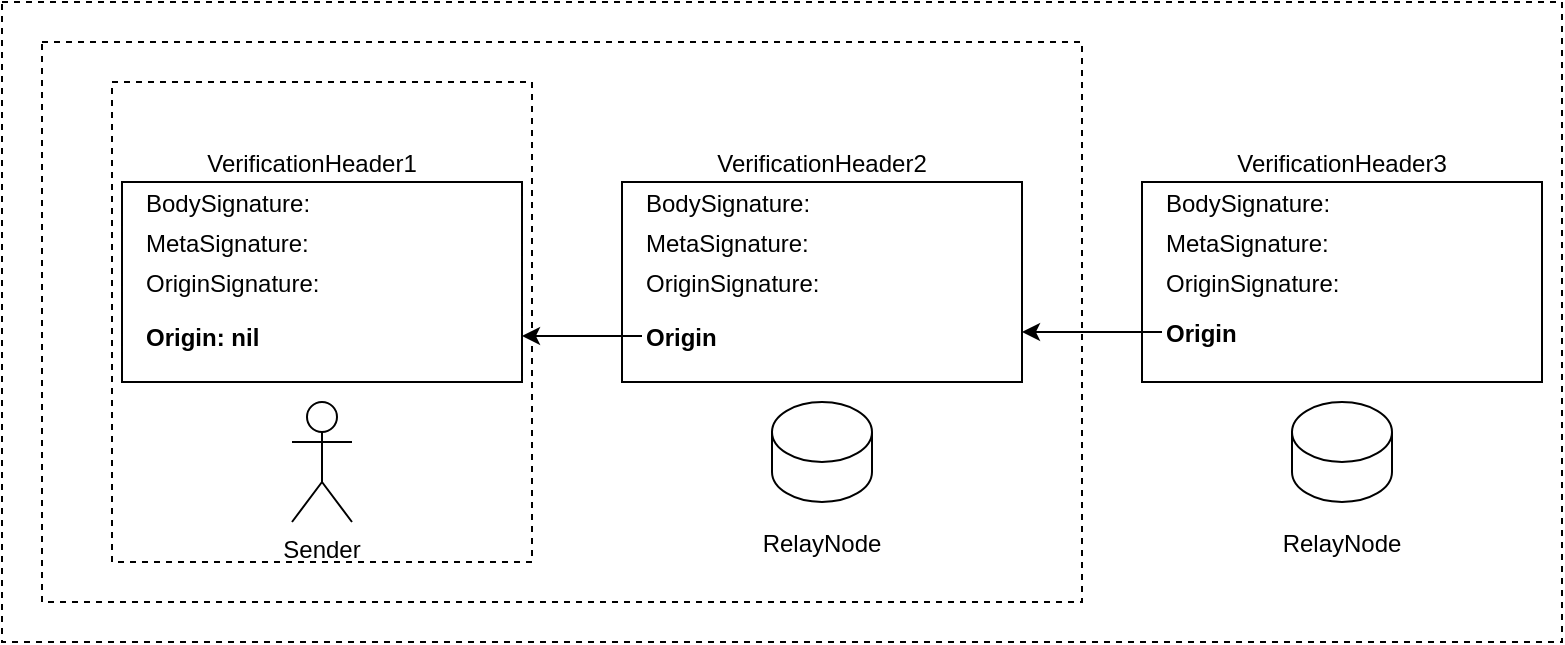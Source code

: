 <mxfile version="13.2.2" type="device"><diagram id="9eqqAx5fypiQ72Qt5gEA" name="Page-1"><mxGraphModel dx="1408" dy="829" grid="1" gridSize="10" guides="1" tooltips="1" connect="1" arrows="1" fold="1" page="1" pageScale="1" pageWidth="850" pageHeight="1100" math="0" shadow="0"><root><mxCell id="0"/><mxCell id="1" parent="0"/><mxCell id="9-pUAW0KgNBVGJ7T1-FE-4" value="" style="rounded=0;dashed=1;fillColor=none;gradientColor=#ffffff;" parent="1" vertex="1"><mxGeometry x="80" y="360" width="520" height="280" as="geometry"/></mxCell><mxCell id="9-pUAW0KgNBVGJ7T1-FE-5" value="" style="rounded=0;dashed=1;fillColor=none;gradientColor=#ffffff;" parent="1" vertex="1"><mxGeometry x="60" y="340" width="780" height="320" as="geometry"/></mxCell><mxCell id="DOUrDwlTN9ILjASPjEaE-1" value="" style="rounded=0;" parent="1" vertex="1"><mxGeometry x="120" y="430" width="200" height="100" as="geometry"/></mxCell><mxCell id="DOUrDwlTN9ILjASPjEaE-11" value="Sender" style="shape=umlActor;verticalLabelPosition=bottom;verticalAlign=top;outlineConnect=0;" parent="1" vertex="1"><mxGeometry x="205" y="540" width="30" height="60" as="geometry"/></mxCell><mxCell id="DOUrDwlTN9ILjASPjEaE-12" value="" style="rounded=0;" parent="1" vertex="1"><mxGeometry x="370" y="430" width="200" height="100" as="geometry"/></mxCell><mxCell id="DOUrDwlTN9ILjASPjEaE-13" value="VerificationHeader2" style="text;strokeColor=none;fillColor=none;align=center;verticalAlign=middle;rounded=0;" parent="1" vertex="1"><mxGeometry x="450" y="410" width="40" height="20" as="geometry"/></mxCell><mxCell id="DOUrDwlTN9ILjASPjEaE-18" value="" style="shape=cylinder3;boundedLbl=1;backgroundOutline=1;size=15;" parent="1" vertex="1"><mxGeometry x="445" y="540" width="50" height="50" as="geometry"/></mxCell><mxCell id="DOUrDwlTN9ILjASPjEaE-19" value="RelayNode" style="text;strokeColor=none;fillColor=none;align=center;verticalAlign=middle;rounded=0;" parent="1" vertex="1"><mxGeometry x="450" y="600" width="40" height="20" as="geometry"/></mxCell><mxCell id="DOUrDwlTN9ILjASPjEaE-21" value="BodySignature:" style="text;strokeColor=none;fillColor=none;align=left;verticalAlign=middle;rounded=0;fontStyle=0" parent="1" vertex="1"><mxGeometry x="380" y="430" width="110" height="20" as="geometry"/></mxCell><mxCell id="DOUrDwlTN9ILjASPjEaE-25" value="" style="edgeStyle=orthogonalEdgeStyle;rounded=0;orthogonalLoop=1;jettySize=auto;exitX=0;exitY=0.5;exitDx=0;exitDy=0;" parent="1" source="DOUrDwlTN9ILjASPjEaE-22" edge="1"><mxGeometry relative="1" as="geometry"><mxPoint x="320" y="507" as="targetPoint"/></mxGeometry></mxCell><mxCell id="DOUrDwlTN9ILjASPjEaE-22" value="Origin" style="text;strokeColor=none;fillColor=none;align=left;verticalAlign=middle;rounded=0;fontStyle=1" parent="1" vertex="1"><mxGeometry x="380" y="497" width="40" height="20" as="geometry"/></mxCell><mxCell id="DOUrDwlTN9ILjASPjEaE-23" value="MetaSignature:" style="text;strokeColor=none;fillColor=none;align=left;verticalAlign=middle;rounded=0;" parent="1" vertex="1"><mxGeometry x="380" y="450" width="40" height="20" as="geometry"/></mxCell><mxCell id="DOUrDwlTN9ILjASPjEaE-24" value="OriginSignature:" style="text;strokeColor=none;fillColor=none;align=left;verticalAlign=middle;rounded=0;" parent="1" vertex="1"><mxGeometry x="380" y="470" width="40" height="20" as="geometry"/></mxCell><mxCell id="DOUrDwlTN9ILjASPjEaE-26" value="BodySignature:" style="text;strokeColor=none;fillColor=none;align=left;verticalAlign=middle;rounded=0;fontStyle=0" parent="1" vertex="1"><mxGeometry x="130" y="430" width="210" height="20" as="geometry"/></mxCell><mxCell id="DOUrDwlTN9ILjASPjEaE-27" value="Origin: nil" style="text;strokeColor=none;fillColor=none;align=left;verticalAlign=middle;rounded=0;fontStyle=1" parent="1" vertex="1"><mxGeometry x="130" y="497" width="60" height="20" as="geometry"/></mxCell><mxCell id="DOUrDwlTN9ILjASPjEaE-28" value="MetaSignature:" style="text;strokeColor=none;fillColor=none;align=left;verticalAlign=middle;rounded=0;" parent="1" vertex="1"><mxGeometry x="130" y="450" width="40" height="20" as="geometry"/></mxCell><mxCell id="DOUrDwlTN9ILjASPjEaE-29" value="OriginSignature:" style="text;strokeColor=none;fillColor=none;align=left;verticalAlign=middle;rounded=0;" parent="1" vertex="1"><mxGeometry x="130" y="470" width="40" height="20" as="geometry"/></mxCell><mxCell id="DOUrDwlTN9ILjASPjEaE-30" value="" style="rounded=0;" parent="1" vertex="1"><mxGeometry x="630" y="430" width="200" height="100" as="geometry"/></mxCell><mxCell id="DOUrDwlTN9ILjASPjEaE-31" value="VerificationHeader3" style="text;strokeColor=none;fillColor=none;align=center;verticalAlign=middle;rounded=0;" parent="1" vertex="1"><mxGeometry x="710" y="410" width="40" height="20" as="geometry"/></mxCell><mxCell id="DOUrDwlTN9ILjASPjEaE-32" value="" style="shape=cylinder3;boundedLbl=1;backgroundOutline=1;size=15;" parent="1" vertex="1"><mxGeometry x="705" y="540" width="50" height="50" as="geometry"/></mxCell><mxCell id="DOUrDwlTN9ILjASPjEaE-33" value="BodySignature:" style="text;strokeColor=none;fillColor=none;align=left;verticalAlign=middle;rounded=0;fontStyle=0" parent="1" vertex="1"><mxGeometry x="640" y="430" width="110" height="20" as="geometry"/></mxCell><mxCell id="DOUrDwlTN9ILjASPjEaE-37" value="" style="edgeStyle=orthogonalEdgeStyle;rounded=0;orthogonalLoop=1;jettySize=auto;exitX=0;exitY=0.5;exitDx=0;exitDy=0;entryX=1;entryY=0.75;entryDx=0;entryDy=0;" parent="1" source="DOUrDwlTN9ILjASPjEaE-34" target="DOUrDwlTN9ILjASPjEaE-12" edge="1"><mxGeometry relative="1" as="geometry"/></mxCell><mxCell id="DOUrDwlTN9ILjASPjEaE-34" value="Origin" style="text;strokeColor=none;fillColor=none;align=left;verticalAlign=middle;rounded=0;fontStyle=1" parent="1" vertex="1"><mxGeometry x="640" y="495" width="40" height="20" as="geometry"/></mxCell><mxCell id="DOUrDwlTN9ILjASPjEaE-35" value="MetaSignature:" style="text;strokeColor=none;fillColor=none;align=left;verticalAlign=middle;rounded=0;" parent="1" vertex="1"><mxGeometry x="640" y="450" width="40" height="20" as="geometry"/></mxCell><mxCell id="DOUrDwlTN9ILjASPjEaE-36" value="OriginSignature:" style="text;strokeColor=none;fillColor=none;align=left;verticalAlign=middle;rounded=0;" parent="1" vertex="1"><mxGeometry x="640" y="470" width="40" height="20" as="geometry"/></mxCell><mxCell id="DOUrDwlTN9ILjASPjEaE-38" value="RelayNode" style="text;strokeColor=none;fillColor=none;align=center;verticalAlign=middle;rounded=0;" parent="1" vertex="1"><mxGeometry x="710" y="600" width="40" height="20" as="geometry"/></mxCell><mxCell id="DOUrDwlTN9ILjASPjEaE-39" value="VerificationHeader1" style="text;strokeColor=none;fillColor=none;align=center;verticalAlign=middle;rounded=0;" parent="1" vertex="1"><mxGeometry x="195" y="410" width="40" height="20" as="geometry"/></mxCell><mxCell id="9-pUAW0KgNBVGJ7T1-FE-3" value="" style="rounded=0;dashed=1;fillColor=none;gradientColor=#ffffff;" parent="1" vertex="1"><mxGeometry x="115" y="380" width="210" height="240" as="geometry"/></mxCell></root></mxGraphModel></diagram></mxfile>